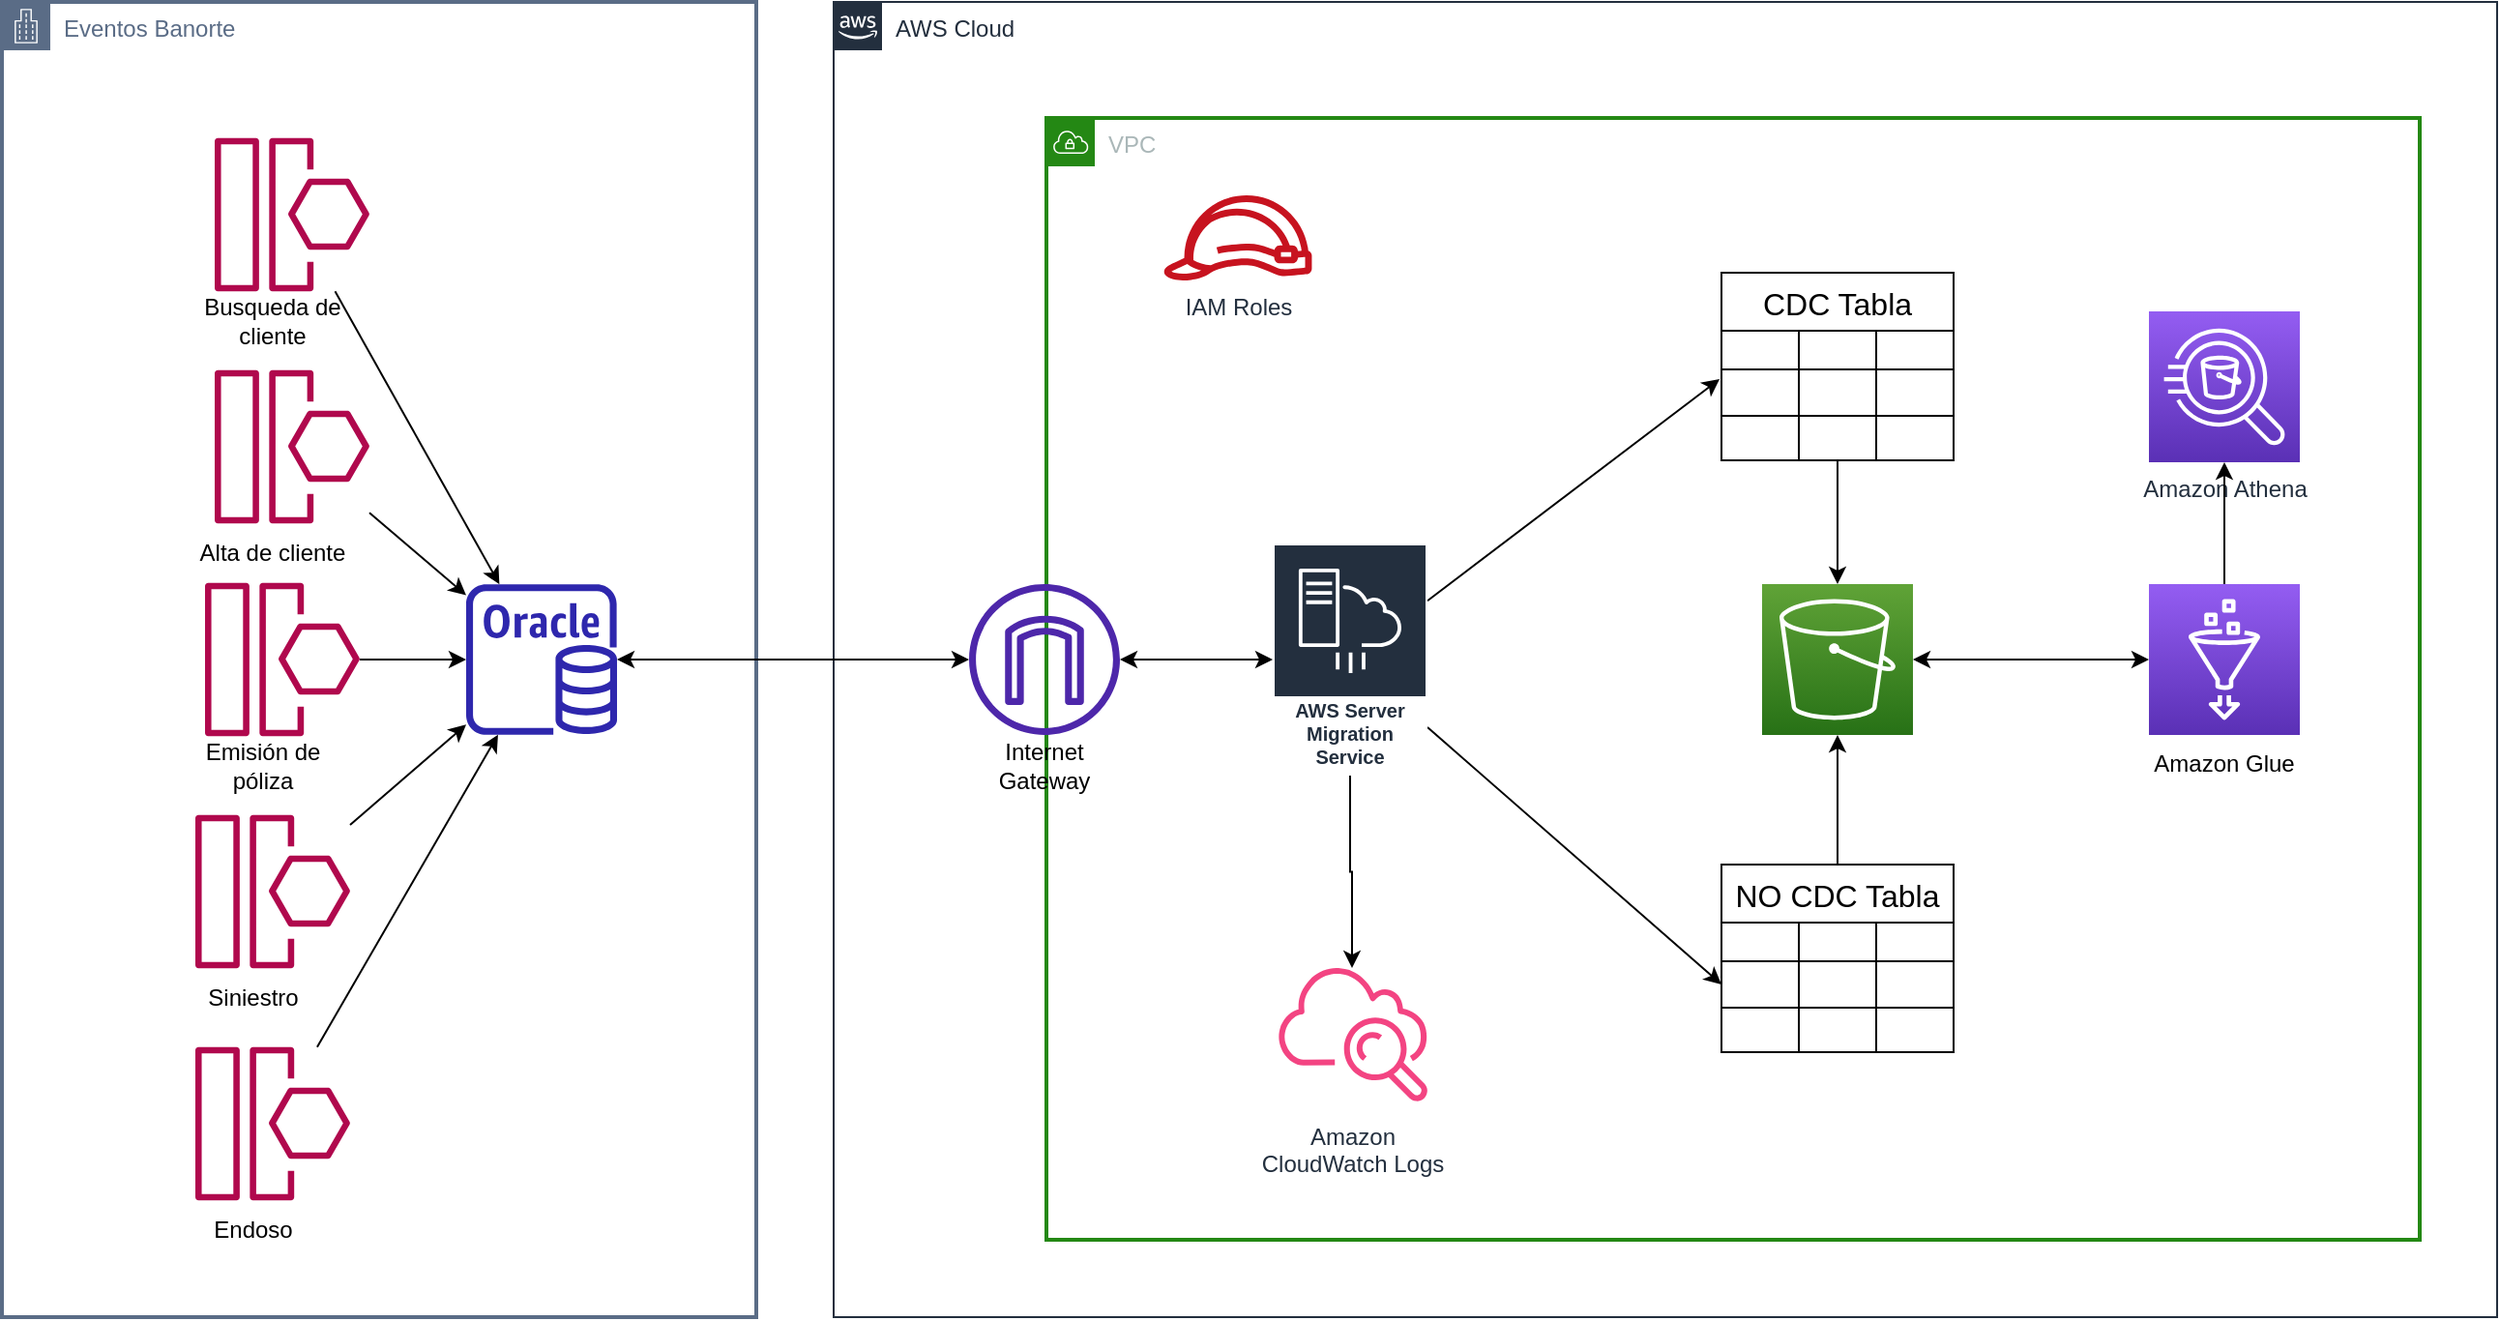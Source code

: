 <mxfile version="21.3.2" type="github">
  <diagram id="Ht1M8jgEwFfnCIfOTk4-" name="Page-1">
    <mxGraphModel dx="1467" dy="805" grid="1" gridSize="10" guides="1" tooltips="1" connect="1" arrows="1" fold="1" page="1" pageScale="1" pageWidth="1654" pageHeight="1169" math="0" shadow="0">
      <root>
        <mxCell id="0" />
        <mxCell id="1" parent="0" />
        <mxCell id="UEzPUAAOIrF-is8g5C7q-154" value="AWS Cloud" style="points=[[0,0],[0.25,0],[0.5,0],[0.75,0],[1,0],[1,0.25],[1,0.5],[1,0.75],[1,1],[0.75,1],[0.5,1],[0.25,1],[0,1],[0,0.75],[0,0.5],[0,0.25]];outlineConnect=0;gradientColor=none;html=1;whiteSpace=wrap;fontSize=12;fontStyle=0;shape=mxgraph.aws4.group;grIcon=mxgraph.aws4.group_aws_cloud_alt;strokeColor=#232F3E;fillColor=none;verticalAlign=top;align=left;spacingLeft=30;fontColor=#232F3E;dashed=0;labelBackgroundColor=#ffffff;container=1;pointerEvents=0;collapsible=0;recursiveResize=0;" parent="1" vertex="1">
          <mxGeometry x="600" y="90" width="860" height="680" as="geometry" />
        </mxCell>
        <mxCell id="deVg4nD5fg2ElZwjWmRX-4" value="VPC" style="points=[[0,0],[0.25,0],[0.5,0],[0.75,0],[1,0],[1,0.25],[1,0.5],[1,0.75],[1,1],[0.75,1],[0.5,1],[0.25,1],[0,1],[0,0.75],[0,0.5],[0,0.25]];outlineConnect=0;gradientColor=none;html=1;whiteSpace=wrap;fontSize=12;fontStyle=0;container=1;pointerEvents=0;collapsible=0;recursiveResize=0;shape=mxgraph.aws4.group;grIcon=mxgraph.aws4.group_vpc;strokeColor=#248814;fillColor=none;verticalAlign=top;align=left;spacingLeft=30;fontColor=#AAB7B8;dashed=0;strokeWidth=2;" parent="UEzPUAAOIrF-is8g5C7q-154" vertex="1">
          <mxGeometry x="110" y="60" width="710" height="580" as="geometry" />
        </mxCell>
        <mxCell id="deVg4nD5fg2ElZwjWmRX-19" style="edgeStyle=orthogonalEdgeStyle;rounded=0;orthogonalLoop=1;jettySize=auto;html=1;startArrow=classic;startFill=1;" parent="deVg4nD5fg2ElZwjWmRX-4" source="deVg4nD5fg2ElZwjWmRX-5" target="deVg4nD5fg2ElZwjWmRX-16" edge="1">
          <mxGeometry relative="1" as="geometry" />
        </mxCell>
        <mxCell id="MF6Ap-zQTwX10dVivJZe-1" style="rounded=0;orthogonalLoop=1;jettySize=auto;html=1;entryX=-0.008;entryY=0.208;entryDx=0;entryDy=0;entryPerimeter=0;" edge="1" parent="deVg4nD5fg2ElZwjWmRX-4" source="deVg4nD5fg2ElZwjWmRX-5" target="deVg4nD5fg2ElZwjWmRX-36">
          <mxGeometry relative="1" as="geometry" />
        </mxCell>
        <mxCell id="MF6Ap-zQTwX10dVivJZe-2" style="rounded=0;orthogonalLoop=1;jettySize=auto;html=1;entryX=0;entryY=0.5;entryDx=0;entryDy=0;" edge="1" parent="deVg4nD5fg2ElZwjWmRX-4" source="deVg4nD5fg2ElZwjWmRX-5" target="deVg4nD5fg2ElZwjWmRX-50">
          <mxGeometry relative="1" as="geometry" />
        </mxCell>
        <mxCell id="MF6Ap-zQTwX10dVivJZe-7" style="edgeStyle=orthogonalEdgeStyle;rounded=0;orthogonalLoop=1;jettySize=auto;html=1;" edge="1" parent="deVg4nD5fg2ElZwjWmRX-4" source="deVg4nD5fg2ElZwjWmRX-5" target="MF6Ap-zQTwX10dVivJZe-6">
          <mxGeometry relative="1" as="geometry" />
        </mxCell>
        <mxCell id="deVg4nD5fg2ElZwjWmRX-5" value="AWS Server Migration Service" style="sketch=0;outlineConnect=0;fontColor=#232F3E;gradientColor=none;strokeColor=#ffffff;fillColor=#232F3E;dashed=1;verticalLabelPosition=middle;verticalAlign=bottom;align=center;html=1;whiteSpace=wrap;fontSize=10;fontStyle=1;spacing=3;shape=mxgraph.aws4.productIcon;prIcon=mxgraph.aws4.server_migration_service;" parent="deVg4nD5fg2ElZwjWmRX-4" vertex="1">
          <mxGeometry x="117" y="220" width="80" height="120" as="geometry" />
        </mxCell>
        <mxCell id="deVg4nD5fg2ElZwjWmRX-15" style="edgeStyle=orthogonalEdgeStyle;rounded=0;orthogonalLoop=1;jettySize=auto;html=1;entryX=0;entryY=0.5;entryDx=0;entryDy=0;entryPerimeter=0;startArrow=classic;startFill=1;" parent="deVg4nD5fg2ElZwjWmRX-4" source="deVg4nD5fg2ElZwjWmRX-7" target="deVg4nD5fg2ElZwjWmRX-11" edge="1">
          <mxGeometry relative="1" as="geometry" />
        </mxCell>
        <mxCell id="deVg4nD5fg2ElZwjWmRX-7" value="" style="sketch=0;points=[[0,0,0],[0.25,0,0],[0.5,0,0],[0.75,0,0],[1,0,0],[0,1,0],[0.25,1,0],[0.5,1,0],[0.75,1,0],[1,1,0],[0,0.25,0],[0,0.5,0],[0,0.75,0],[1,0.25,0],[1,0.5,0],[1,0.75,0]];outlineConnect=0;fontColor=#232F3E;gradientColor=#60A337;gradientDirection=north;fillColor=#277116;strokeColor=#ffffff;dashed=0;verticalLabelPosition=bottom;verticalAlign=top;align=center;html=1;fontSize=12;fontStyle=0;aspect=fixed;shape=mxgraph.aws4.resourceIcon;resIcon=mxgraph.aws4.s3;" parent="deVg4nD5fg2ElZwjWmRX-4" vertex="1">
          <mxGeometry x="370" y="241" width="78" height="78" as="geometry" />
        </mxCell>
        <mxCell id="deVg4nD5fg2ElZwjWmRX-11" value="" style="sketch=0;points=[[0,0,0],[0.25,0,0],[0.5,0,0],[0.75,0,0],[1,0,0],[0,1,0],[0.25,1,0],[0.5,1,0],[0.75,1,0],[1,1,0],[0,0.25,0],[0,0.5,0],[0,0.75,0],[1,0.25,0],[1,0.5,0],[1,0.75,0]];outlineConnect=0;fontColor=#232F3E;gradientColor=#945DF2;gradientDirection=north;fillColor=#5A30B5;strokeColor=#ffffff;dashed=0;verticalLabelPosition=bottom;verticalAlign=top;align=center;html=1;fontSize=12;fontStyle=0;aspect=fixed;shape=mxgraph.aws4.resourceIcon;resIcon=mxgraph.aws4.glue;" parent="deVg4nD5fg2ElZwjWmRX-4" vertex="1">
          <mxGeometry x="570" y="241" width="78" height="78" as="geometry" />
        </mxCell>
        <mxCell id="deVg4nD5fg2ElZwjWmRX-12" value="Amazon Glue&lt;br&gt;" style="text;html=1;strokeColor=none;fillColor=none;align=center;verticalAlign=middle;whiteSpace=wrap;rounded=0;" parent="deVg4nD5fg2ElZwjWmRX-4" vertex="1">
          <mxGeometry x="564" y="319" width="90" height="30" as="geometry" />
        </mxCell>
        <mxCell id="deVg4nD5fg2ElZwjWmRX-13" value="Amazon Athena" style="outlineConnect=0;fontColor=#232F3E;gradientColor=#945DF2;gradientDirection=north;fillColor=#5A30B5;strokeColor=#ffffff;dashed=0;verticalLabelPosition=bottom;verticalAlign=top;align=center;html=1;fontSize=12;fontStyle=0;aspect=fixed;shape=mxgraph.aws4.resourceIcon;resIcon=mxgraph.aws4.athena;labelBackgroundColor=#ffffff;" parent="deVg4nD5fg2ElZwjWmRX-4" vertex="1">
          <mxGeometry x="570" y="100" width="78" height="78" as="geometry" />
        </mxCell>
        <mxCell id="deVg4nD5fg2ElZwjWmRX-14" style="edgeStyle=orthogonalEdgeStyle;rounded=0;orthogonalLoop=1;jettySize=auto;html=1;" parent="deVg4nD5fg2ElZwjWmRX-4" source="deVg4nD5fg2ElZwjWmRX-11" target="deVg4nD5fg2ElZwjWmRX-13" edge="1">
          <mxGeometry relative="1" as="geometry" />
        </mxCell>
        <mxCell id="deVg4nD5fg2ElZwjWmRX-16" value="" style="sketch=0;outlineConnect=0;fontColor=#232F3E;gradientColor=none;fillColor=#4D27AA;strokeColor=none;dashed=0;verticalLabelPosition=bottom;verticalAlign=top;align=center;html=1;fontSize=12;fontStyle=0;aspect=fixed;pointerEvents=1;shape=mxgraph.aws4.internet_gateway;" parent="deVg4nD5fg2ElZwjWmRX-4" vertex="1">
          <mxGeometry x="-40" y="241" width="78" height="78" as="geometry" />
        </mxCell>
        <mxCell id="deVg4nD5fg2ElZwjWmRX-44" style="edgeStyle=orthogonalEdgeStyle;rounded=0;orthogonalLoop=1;jettySize=auto;html=1;entryX=0.5;entryY=0;entryDx=0;entryDy=0;entryPerimeter=0;" parent="deVg4nD5fg2ElZwjWmRX-4" source="deVg4nD5fg2ElZwjWmRX-31" target="deVg4nD5fg2ElZwjWmRX-7" edge="1">
          <mxGeometry relative="1" as="geometry" />
        </mxCell>
        <mxCell id="deVg4nD5fg2ElZwjWmRX-31" value="CDC Tabla" style="shape=table;startSize=30;container=1;collapsible=0;childLayout=tableLayout;strokeColor=default;fontSize=16;" parent="deVg4nD5fg2ElZwjWmRX-4" vertex="1">
          <mxGeometry x="349" y="80" width="120" height="97" as="geometry" />
        </mxCell>
        <mxCell id="deVg4nD5fg2ElZwjWmRX-32" value="" style="shape=tableRow;horizontal=0;startSize=0;swimlaneHead=0;swimlaneBody=0;strokeColor=inherit;top=0;left=0;bottom=0;right=0;collapsible=0;dropTarget=0;fillColor=none;points=[[0,0.5],[1,0.5]];portConstraint=eastwest;fontSize=16;" parent="deVg4nD5fg2ElZwjWmRX-31" vertex="1">
          <mxGeometry y="30" width="120" height="20" as="geometry" />
        </mxCell>
        <mxCell id="deVg4nD5fg2ElZwjWmRX-33" value="" style="shape=partialRectangle;html=1;whiteSpace=wrap;connectable=0;strokeColor=inherit;overflow=hidden;fillColor=none;top=0;left=0;bottom=0;right=0;pointerEvents=1;fontSize=16;" parent="deVg4nD5fg2ElZwjWmRX-32" vertex="1">
          <mxGeometry width="40" height="20" as="geometry">
            <mxRectangle width="40" height="20" as="alternateBounds" />
          </mxGeometry>
        </mxCell>
        <mxCell id="deVg4nD5fg2ElZwjWmRX-34" value="" style="shape=partialRectangle;html=1;whiteSpace=wrap;connectable=0;strokeColor=inherit;overflow=hidden;fillColor=none;top=0;left=0;bottom=0;right=0;pointerEvents=1;fontSize=16;" parent="deVg4nD5fg2ElZwjWmRX-32" vertex="1">
          <mxGeometry x="40" width="40" height="20" as="geometry">
            <mxRectangle width="40" height="20" as="alternateBounds" />
          </mxGeometry>
        </mxCell>
        <mxCell id="deVg4nD5fg2ElZwjWmRX-35" value="" style="shape=partialRectangle;html=1;whiteSpace=wrap;connectable=0;strokeColor=inherit;overflow=hidden;fillColor=none;top=0;left=0;bottom=0;right=0;pointerEvents=1;fontSize=16;" parent="deVg4nD5fg2ElZwjWmRX-32" vertex="1">
          <mxGeometry x="80" width="40" height="20" as="geometry">
            <mxRectangle width="40" height="20" as="alternateBounds" />
          </mxGeometry>
        </mxCell>
        <mxCell id="deVg4nD5fg2ElZwjWmRX-36" value="" style="shape=tableRow;horizontal=0;startSize=0;swimlaneHead=0;swimlaneBody=0;strokeColor=inherit;top=0;left=0;bottom=0;right=0;collapsible=0;dropTarget=0;fillColor=none;points=[[0,0.5],[1,0.5]];portConstraint=eastwest;fontSize=16;" parent="deVg4nD5fg2ElZwjWmRX-31" vertex="1">
          <mxGeometry y="50" width="120" height="24" as="geometry" />
        </mxCell>
        <mxCell id="deVg4nD5fg2ElZwjWmRX-37" value="" style="shape=partialRectangle;html=1;whiteSpace=wrap;connectable=0;strokeColor=inherit;overflow=hidden;fillColor=none;top=0;left=0;bottom=0;right=0;pointerEvents=1;fontSize=16;" parent="deVg4nD5fg2ElZwjWmRX-36" vertex="1">
          <mxGeometry width="40" height="24" as="geometry">
            <mxRectangle width="40" height="24" as="alternateBounds" />
          </mxGeometry>
        </mxCell>
        <mxCell id="deVg4nD5fg2ElZwjWmRX-38" value="" style="shape=partialRectangle;html=1;whiteSpace=wrap;connectable=0;strokeColor=inherit;overflow=hidden;fillColor=none;top=0;left=0;bottom=0;right=0;pointerEvents=1;fontSize=16;" parent="deVg4nD5fg2ElZwjWmRX-36" vertex="1">
          <mxGeometry x="40" width="40" height="24" as="geometry">
            <mxRectangle width="40" height="24" as="alternateBounds" />
          </mxGeometry>
        </mxCell>
        <mxCell id="deVg4nD5fg2ElZwjWmRX-39" value="" style="shape=partialRectangle;html=1;whiteSpace=wrap;connectable=0;strokeColor=inherit;overflow=hidden;fillColor=none;top=0;left=0;bottom=0;right=0;pointerEvents=1;fontSize=16;" parent="deVg4nD5fg2ElZwjWmRX-36" vertex="1">
          <mxGeometry x="80" width="40" height="24" as="geometry">
            <mxRectangle width="40" height="24" as="alternateBounds" />
          </mxGeometry>
        </mxCell>
        <mxCell id="deVg4nD5fg2ElZwjWmRX-40" value="" style="shape=tableRow;horizontal=0;startSize=0;swimlaneHead=0;swimlaneBody=0;strokeColor=inherit;top=0;left=0;bottom=0;right=0;collapsible=0;dropTarget=0;fillColor=none;points=[[0,0.5],[1,0.5]];portConstraint=eastwest;fontSize=16;" parent="deVg4nD5fg2ElZwjWmRX-31" vertex="1">
          <mxGeometry y="74" width="120" height="23" as="geometry" />
        </mxCell>
        <mxCell id="deVg4nD5fg2ElZwjWmRX-41" value="" style="shape=partialRectangle;html=1;whiteSpace=wrap;connectable=0;strokeColor=inherit;overflow=hidden;fillColor=none;top=0;left=0;bottom=0;right=0;pointerEvents=1;fontSize=16;" parent="deVg4nD5fg2ElZwjWmRX-40" vertex="1">
          <mxGeometry width="40" height="23" as="geometry">
            <mxRectangle width="40" height="23" as="alternateBounds" />
          </mxGeometry>
        </mxCell>
        <mxCell id="deVg4nD5fg2ElZwjWmRX-42" value="" style="shape=partialRectangle;html=1;whiteSpace=wrap;connectable=0;strokeColor=inherit;overflow=hidden;fillColor=none;top=0;left=0;bottom=0;right=0;pointerEvents=1;fontSize=16;" parent="deVg4nD5fg2ElZwjWmRX-40" vertex="1">
          <mxGeometry x="40" width="40" height="23" as="geometry">
            <mxRectangle width="40" height="23" as="alternateBounds" />
          </mxGeometry>
        </mxCell>
        <mxCell id="deVg4nD5fg2ElZwjWmRX-43" value="" style="shape=partialRectangle;html=1;whiteSpace=wrap;connectable=0;strokeColor=inherit;overflow=hidden;fillColor=none;top=0;left=0;bottom=0;right=0;pointerEvents=1;fontSize=16;" parent="deVg4nD5fg2ElZwjWmRX-40" vertex="1">
          <mxGeometry x="80" width="40" height="23" as="geometry">
            <mxRectangle width="40" height="23" as="alternateBounds" />
          </mxGeometry>
        </mxCell>
        <mxCell id="deVg4nD5fg2ElZwjWmRX-58" style="edgeStyle=orthogonalEdgeStyle;rounded=0;orthogonalLoop=1;jettySize=auto;html=1;" parent="deVg4nD5fg2ElZwjWmRX-4" source="deVg4nD5fg2ElZwjWmRX-45" target="deVg4nD5fg2ElZwjWmRX-7" edge="1">
          <mxGeometry relative="1" as="geometry" />
        </mxCell>
        <mxCell id="deVg4nD5fg2ElZwjWmRX-45" value="NO CDC Tabla" style="shape=table;startSize=30;container=1;collapsible=0;childLayout=tableLayout;strokeColor=default;fontSize=16;" parent="deVg4nD5fg2ElZwjWmRX-4" vertex="1">
          <mxGeometry x="349" y="386" width="120" height="97" as="geometry" />
        </mxCell>
        <mxCell id="deVg4nD5fg2ElZwjWmRX-46" value="" style="shape=tableRow;horizontal=0;startSize=0;swimlaneHead=0;swimlaneBody=0;strokeColor=inherit;top=0;left=0;bottom=0;right=0;collapsible=0;dropTarget=0;fillColor=none;points=[[0,0.5],[1,0.5]];portConstraint=eastwest;fontSize=16;" parent="deVg4nD5fg2ElZwjWmRX-45" vertex="1">
          <mxGeometry y="30" width="120" height="20" as="geometry" />
        </mxCell>
        <mxCell id="deVg4nD5fg2ElZwjWmRX-47" value="" style="shape=partialRectangle;html=1;whiteSpace=wrap;connectable=0;strokeColor=inherit;overflow=hidden;fillColor=none;top=0;left=0;bottom=0;right=0;pointerEvents=1;fontSize=16;" parent="deVg4nD5fg2ElZwjWmRX-46" vertex="1">
          <mxGeometry width="40" height="20" as="geometry">
            <mxRectangle width="40" height="20" as="alternateBounds" />
          </mxGeometry>
        </mxCell>
        <mxCell id="deVg4nD5fg2ElZwjWmRX-48" value="" style="shape=partialRectangle;html=1;whiteSpace=wrap;connectable=0;strokeColor=inherit;overflow=hidden;fillColor=none;top=0;left=0;bottom=0;right=0;pointerEvents=1;fontSize=16;" parent="deVg4nD5fg2ElZwjWmRX-46" vertex="1">
          <mxGeometry x="40" width="40" height="20" as="geometry">
            <mxRectangle width="40" height="20" as="alternateBounds" />
          </mxGeometry>
        </mxCell>
        <mxCell id="deVg4nD5fg2ElZwjWmRX-49" value="" style="shape=partialRectangle;html=1;whiteSpace=wrap;connectable=0;strokeColor=inherit;overflow=hidden;fillColor=none;top=0;left=0;bottom=0;right=0;pointerEvents=1;fontSize=16;" parent="deVg4nD5fg2ElZwjWmRX-46" vertex="1">
          <mxGeometry x="80" width="40" height="20" as="geometry">
            <mxRectangle width="40" height="20" as="alternateBounds" />
          </mxGeometry>
        </mxCell>
        <mxCell id="deVg4nD5fg2ElZwjWmRX-50" value="" style="shape=tableRow;horizontal=0;startSize=0;swimlaneHead=0;swimlaneBody=0;strokeColor=inherit;top=0;left=0;bottom=0;right=0;collapsible=0;dropTarget=0;fillColor=none;points=[[0,0.5],[1,0.5]];portConstraint=eastwest;fontSize=16;" parent="deVg4nD5fg2ElZwjWmRX-45" vertex="1">
          <mxGeometry y="50" width="120" height="24" as="geometry" />
        </mxCell>
        <mxCell id="deVg4nD5fg2ElZwjWmRX-51" value="" style="shape=partialRectangle;html=1;whiteSpace=wrap;connectable=0;strokeColor=inherit;overflow=hidden;fillColor=none;top=0;left=0;bottom=0;right=0;pointerEvents=1;fontSize=16;" parent="deVg4nD5fg2ElZwjWmRX-50" vertex="1">
          <mxGeometry width="40" height="24" as="geometry">
            <mxRectangle width="40" height="24" as="alternateBounds" />
          </mxGeometry>
        </mxCell>
        <mxCell id="deVg4nD5fg2ElZwjWmRX-52" value="" style="shape=partialRectangle;html=1;whiteSpace=wrap;connectable=0;strokeColor=inherit;overflow=hidden;fillColor=none;top=0;left=0;bottom=0;right=0;pointerEvents=1;fontSize=16;" parent="deVg4nD5fg2ElZwjWmRX-50" vertex="1">
          <mxGeometry x="40" width="40" height="24" as="geometry">
            <mxRectangle width="40" height="24" as="alternateBounds" />
          </mxGeometry>
        </mxCell>
        <mxCell id="deVg4nD5fg2ElZwjWmRX-53" value="" style="shape=partialRectangle;html=1;whiteSpace=wrap;connectable=0;strokeColor=inherit;overflow=hidden;fillColor=none;top=0;left=0;bottom=0;right=0;pointerEvents=1;fontSize=16;" parent="deVg4nD5fg2ElZwjWmRX-50" vertex="1">
          <mxGeometry x="80" width="40" height="24" as="geometry">
            <mxRectangle width="40" height="24" as="alternateBounds" />
          </mxGeometry>
        </mxCell>
        <mxCell id="deVg4nD5fg2ElZwjWmRX-54" value="" style="shape=tableRow;horizontal=0;startSize=0;swimlaneHead=0;swimlaneBody=0;strokeColor=inherit;top=0;left=0;bottom=0;right=0;collapsible=0;dropTarget=0;fillColor=none;points=[[0,0.5],[1,0.5]];portConstraint=eastwest;fontSize=16;" parent="deVg4nD5fg2ElZwjWmRX-45" vertex="1">
          <mxGeometry y="74" width="120" height="23" as="geometry" />
        </mxCell>
        <mxCell id="deVg4nD5fg2ElZwjWmRX-55" value="" style="shape=partialRectangle;html=1;whiteSpace=wrap;connectable=0;strokeColor=inherit;overflow=hidden;fillColor=none;top=0;left=0;bottom=0;right=0;pointerEvents=1;fontSize=16;" parent="deVg4nD5fg2ElZwjWmRX-54" vertex="1">
          <mxGeometry width="40" height="23" as="geometry">
            <mxRectangle width="40" height="23" as="alternateBounds" />
          </mxGeometry>
        </mxCell>
        <mxCell id="deVg4nD5fg2ElZwjWmRX-56" value="" style="shape=partialRectangle;html=1;whiteSpace=wrap;connectable=0;strokeColor=inherit;overflow=hidden;fillColor=none;top=0;left=0;bottom=0;right=0;pointerEvents=1;fontSize=16;" parent="deVg4nD5fg2ElZwjWmRX-54" vertex="1">
          <mxGeometry x="40" width="40" height="23" as="geometry">
            <mxRectangle width="40" height="23" as="alternateBounds" />
          </mxGeometry>
        </mxCell>
        <mxCell id="deVg4nD5fg2ElZwjWmRX-57" value="" style="shape=partialRectangle;html=1;whiteSpace=wrap;connectable=0;strokeColor=inherit;overflow=hidden;fillColor=none;top=0;left=0;bottom=0;right=0;pointerEvents=1;fontSize=16;" parent="deVg4nD5fg2ElZwjWmRX-54" vertex="1">
          <mxGeometry x="80" width="40" height="23" as="geometry">
            <mxRectangle width="40" height="23" as="alternateBounds" />
          </mxGeometry>
        </mxCell>
        <mxCell id="MF6Ap-zQTwX10dVivJZe-4" value="IAM Roles" style="outlineConnect=0;fontColor=#232F3E;gradientColor=none;fillColor=#C7131F;strokeColor=none;dashed=0;verticalLabelPosition=bottom;verticalAlign=top;align=center;html=1;fontSize=12;fontStyle=0;aspect=fixed;pointerEvents=1;shape=mxgraph.aws4.role;labelBackgroundColor=#ffffff;" vertex="1" parent="deVg4nD5fg2ElZwjWmRX-4">
          <mxGeometry x="60.0" y="40" width="78" height="44" as="geometry" />
        </mxCell>
        <mxCell id="MF6Ap-zQTwX10dVivJZe-6" value="Amazon&lt;br&gt;CloudWatch Logs&lt;br&gt;" style="outlineConnect=0;fontColor=#232F3E;gradientColor=none;gradientDirection=north;fillColor=#F34482;strokeColor=none;dashed=0;verticalLabelPosition=bottom;verticalAlign=top;align=center;html=1;fontSize=12;fontStyle=0;aspect=fixed;shape=mxgraph.aws4.cloudwatch;labelBackgroundColor=#ffffff;" vertex="1" parent="deVg4nD5fg2ElZwjWmRX-4">
          <mxGeometry x="119.0" y="435" width="78" height="78" as="geometry" />
        </mxCell>
        <mxCell id="MF6Ap-zQTwX10dVivJZe-8" value="Internet Gateway" style="text;html=1;strokeColor=none;fillColor=none;align=center;verticalAlign=middle;whiteSpace=wrap;rounded=0;" vertex="1" parent="UEzPUAAOIrF-is8g5C7q-154">
          <mxGeometry x="64" y="380" width="90" height="30" as="geometry" />
        </mxCell>
        <mxCell id="deVg4nD5fg2ElZwjWmRX-3" value="Eventos Banorte" style="points=[[0,0],[0.25,0],[0.5,0],[0.75,0],[1,0],[1,0.25],[1,0.5],[1,0.75],[1,1],[0.75,1],[0.5,1],[0.25,1],[0,1],[0,0.75],[0,0.5],[0,0.25]];outlineConnect=0;gradientColor=none;html=1;whiteSpace=wrap;fontSize=12;fontStyle=0;container=1;pointerEvents=0;collapsible=0;recursiveResize=0;shape=mxgraph.aws4.group;grIcon=mxgraph.aws4.group_corporate_data_center;strokeColor=#5A6C86;fillColor=none;verticalAlign=top;align=left;spacingLeft=30;fontColor=#5A6C86;dashed=0;strokeWidth=2;" parent="1" vertex="1">
          <mxGeometry x="170" y="90" width="390" height="680" as="geometry" />
        </mxCell>
        <mxCell id="deVg4nD5fg2ElZwjWmRX-63" style="rounded=0;orthogonalLoop=1;jettySize=auto;html=1;" parent="deVg4nD5fg2ElZwjWmRX-3" source="deVg4nD5fg2ElZwjWmRX-21" edge="1">
          <mxGeometry relative="1" as="geometry">
            <mxPoint x="257.181" y="301.098" as="targetPoint" />
          </mxGeometry>
        </mxCell>
        <mxCell id="deVg4nD5fg2ElZwjWmRX-21" value="" style="sketch=0;outlineConnect=0;fontColor=#232F3E;gradientColor=none;fillColor=#B0084D;strokeColor=none;dashed=0;verticalLabelPosition=bottom;verticalAlign=top;align=center;html=1;fontSize=12;fontStyle=0;aspect=fixed;pointerEvents=1;shape=mxgraph.aws4.event_resource;labelBackgroundColor=none;fontFamily=Helvetica;overflow=visible;snapToPoint=0;portConstraintRotation=0;treeFolding=0;labelBorderColor=none;" parent="deVg4nD5fg2ElZwjWmRX-3" vertex="1">
          <mxGeometry x="110" y="70" width="80" height="80" as="geometry" />
        </mxCell>
        <mxCell id="deVg4nD5fg2ElZwjWmRX-22" value="Busqueda de cliente" style="text;html=1;strokeColor=none;fillColor=none;align=center;verticalAlign=middle;whiteSpace=wrap;rounded=0;fontFamily=Helvetica;" parent="deVg4nD5fg2ElZwjWmRX-3" vertex="1">
          <mxGeometry x="100" y="150" width="80" height="30" as="geometry" />
        </mxCell>
        <mxCell id="deVg4nD5fg2ElZwjWmRX-64" style="rounded=0;orthogonalLoop=1;jettySize=auto;html=1;" parent="deVg4nD5fg2ElZwjWmRX-3" source="deVg4nD5fg2ElZwjWmRX-23" edge="1">
          <mxGeometry relative="1" as="geometry">
            <mxPoint x="240.0" y="306.744" as="targetPoint" />
          </mxGeometry>
        </mxCell>
        <mxCell id="deVg4nD5fg2ElZwjWmRX-23" value="" style="sketch=0;outlineConnect=0;fontColor=#232F3E;gradientColor=none;fillColor=#B0084D;strokeColor=none;dashed=0;verticalLabelPosition=bottom;verticalAlign=top;align=center;html=1;fontSize=12;fontStyle=0;aspect=fixed;pointerEvents=1;shape=mxgraph.aws4.event_resource;labelBackgroundColor=none;fontFamily=Helvetica;overflow=visible;snapToPoint=0;portConstraintRotation=0;treeFolding=0;labelBorderColor=none;" parent="deVg4nD5fg2ElZwjWmRX-3" vertex="1">
          <mxGeometry x="110" y="190" width="80" height="80" as="geometry" />
        </mxCell>
        <mxCell id="deVg4nD5fg2ElZwjWmRX-24" value="Alta de cliente" style="text;html=1;strokeColor=none;fillColor=none;align=center;verticalAlign=middle;whiteSpace=wrap;rounded=0;fontFamily=Helvetica;" parent="deVg4nD5fg2ElZwjWmRX-3" vertex="1">
          <mxGeometry x="100" y="270" width="80" height="30" as="geometry" />
        </mxCell>
        <mxCell id="deVg4nD5fg2ElZwjWmRX-65" style="rounded=0;orthogonalLoop=1;jettySize=auto;html=1;" parent="deVg4nD5fg2ElZwjWmRX-3" source="deVg4nD5fg2ElZwjWmRX-25" edge="1">
          <mxGeometry relative="1" as="geometry">
            <mxPoint x="240.0" y="340.0" as="targetPoint" />
          </mxGeometry>
        </mxCell>
        <mxCell id="deVg4nD5fg2ElZwjWmRX-25" value="" style="sketch=0;outlineConnect=0;fontColor=#232F3E;gradientColor=none;fillColor=#B0084D;strokeColor=none;dashed=0;verticalLabelPosition=bottom;verticalAlign=top;align=center;html=1;fontSize=12;fontStyle=0;aspect=fixed;pointerEvents=1;shape=mxgraph.aws4.event_resource;labelBackgroundColor=none;fontFamily=Helvetica;overflow=visible;snapToPoint=0;portConstraintRotation=0;treeFolding=0;labelBorderColor=none;" parent="deVg4nD5fg2ElZwjWmRX-3" vertex="1">
          <mxGeometry x="105" y="300" width="80" height="80" as="geometry" />
        </mxCell>
        <mxCell id="deVg4nD5fg2ElZwjWmRX-26" value="Emisión de póliza" style="text;html=1;strokeColor=none;fillColor=none;align=center;verticalAlign=middle;whiteSpace=wrap;rounded=0;fontFamily=Helvetica;" parent="deVg4nD5fg2ElZwjWmRX-3" vertex="1">
          <mxGeometry x="95" y="380" width="80" height="30" as="geometry" />
        </mxCell>
        <mxCell id="deVg4nD5fg2ElZwjWmRX-66" style="rounded=0;orthogonalLoop=1;jettySize=auto;html=1;" parent="deVg4nD5fg2ElZwjWmRX-3" source="deVg4nD5fg2ElZwjWmRX-27" edge="1">
          <mxGeometry relative="1" as="geometry">
            <mxPoint x="240.0" y="373.669" as="targetPoint" />
          </mxGeometry>
        </mxCell>
        <mxCell id="deVg4nD5fg2ElZwjWmRX-27" value="" style="sketch=0;outlineConnect=0;fontColor=#232F3E;gradientColor=none;fillColor=#B0084D;strokeColor=none;dashed=0;verticalLabelPosition=bottom;verticalAlign=top;align=center;html=1;fontSize=12;fontStyle=0;aspect=fixed;pointerEvents=1;shape=mxgraph.aws4.event_resource;labelBackgroundColor=none;fontFamily=Helvetica;overflow=visible;snapToPoint=0;portConstraintRotation=0;treeFolding=0;labelBorderColor=none;" parent="deVg4nD5fg2ElZwjWmRX-3" vertex="1">
          <mxGeometry x="100" y="420" width="80" height="80" as="geometry" />
        </mxCell>
        <mxCell id="deVg4nD5fg2ElZwjWmRX-28" value="Siniestro" style="text;html=1;strokeColor=none;fillColor=none;align=center;verticalAlign=middle;whiteSpace=wrap;rounded=0;fontFamily=Helvetica;" parent="deVg4nD5fg2ElZwjWmRX-3" vertex="1">
          <mxGeometry x="90" y="500" width="80" height="30" as="geometry" />
        </mxCell>
        <mxCell id="deVg4nD5fg2ElZwjWmRX-67" style="rounded=0;orthogonalLoop=1;jettySize=auto;html=1;" parent="deVg4nD5fg2ElZwjWmRX-3" source="deVg4nD5fg2ElZwjWmRX-29" edge="1">
          <mxGeometry relative="1" as="geometry">
            <mxPoint x="256.469" y="378.902" as="targetPoint" />
          </mxGeometry>
        </mxCell>
        <mxCell id="deVg4nD5fg2ElZwjWmRX-29" value="" style="sketch=0;outlineConnect=0;fontColor=#232F3E;gradientColor=none;fillColor=#B0084D;strokeColor=none;dashed=0;verticalLabelPosition=bottom;verticalAlign=top;align=center;html=1;fontSize=12;fontStyle=0;aspect=fixed;pointerEvents=1;shape=mxgraph.aws4.event_resource;labelBackgroundColor=none;fontFamily=Helvetica;overflow=visible;snapToPoint=0;portConstraintRotation=0;treeFolding=0;labelBorderColor=none;" parent="deVg4nD5fg2ElZwjWmRX-3" vertex="1">
          <mxGeometry x="100" y="540" width="80" height="80" as="geometry" />
        </mxCell>
        <mxCell id="deVg4nD5fg2ElZwjWmRX-30" value="Endoso" style="text;html=1;strokeColor=none;fillColor=none;align=center;verticalAlign=middle;whiteSpace=wrap;rounded=0;fontFamily=Helvetica;" parent="deVg4nD5fg2ElZwjWmRX-3" vertex="1">
          <mxGeometry x="90" y="620" width="80" height="30" as="geometry" />
        </mxCell>
        <mxCell id="deVg4nD5fg2ElZwjWmRX-61" value="" style="sketch=0;outlineConnect=0;fontColor=#232F3E;gradientColor=none;fillColor=#2E27AD;strokeColor=none;dashed=0;verticalLabelPosition=bottom;verticalAlign=top;align=center;html=1;fontSize=12;fontStyle=0;aspect=fixed;pointerEvents=1;shape=mxgraph.aws4.rds_oracle_instance;" parent="deVg4nD5fg2ElZwjWmRX-3" vertex="1">
          <mxGeometry x="240" y="301" width="78" height="78" as="geometry" />
        </mxCell>
        <mxCell id="deVg4nD5fg2ElZwjWmRX-62" style="edgeStyle=orthogonalEdgeStyle;rounded=0;orthogonalLoop=1;jettySize=auto;html=1;startArrow=classic;startFill=1;" parent="1" source="deVg4nD5fg2ElZwjWmRX-16" target="deVg4nD5fg2ElZwjWmRX-61" edge="1">
          <mxGeometry relative="1" as="geometry" />
        </mxCell>
      </root>
    </mxGraphModel>
  </diagram>
</mxfile>
